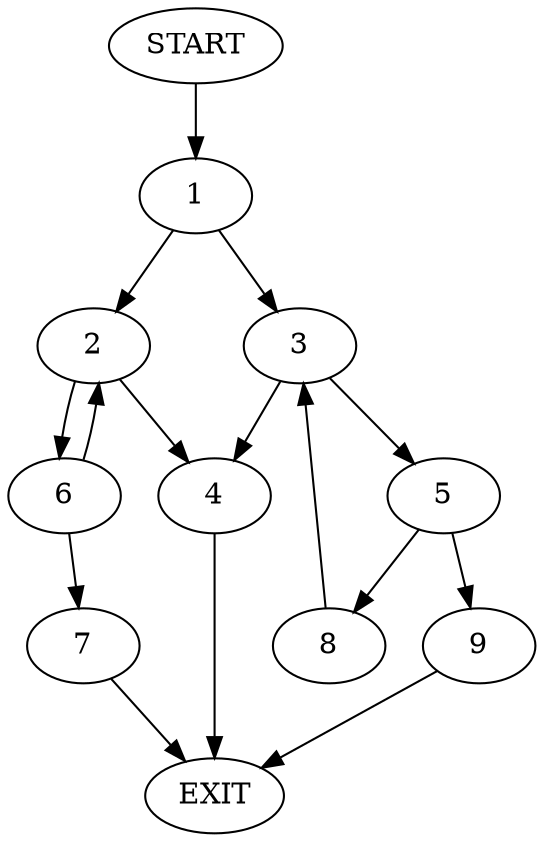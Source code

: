 digraph {
0 [label="START"]
10 [label="EXIT"]
0 -> 1
1 -> 2
1 -> 3
3 -> 4
3 -> 5
2 -> 6
2 -> 4
4 -> 10
6 -> 7
6 -> 2
7 -> 10
5 -> 8
5 -> 9
8 -> 3
9 -> 10
}
